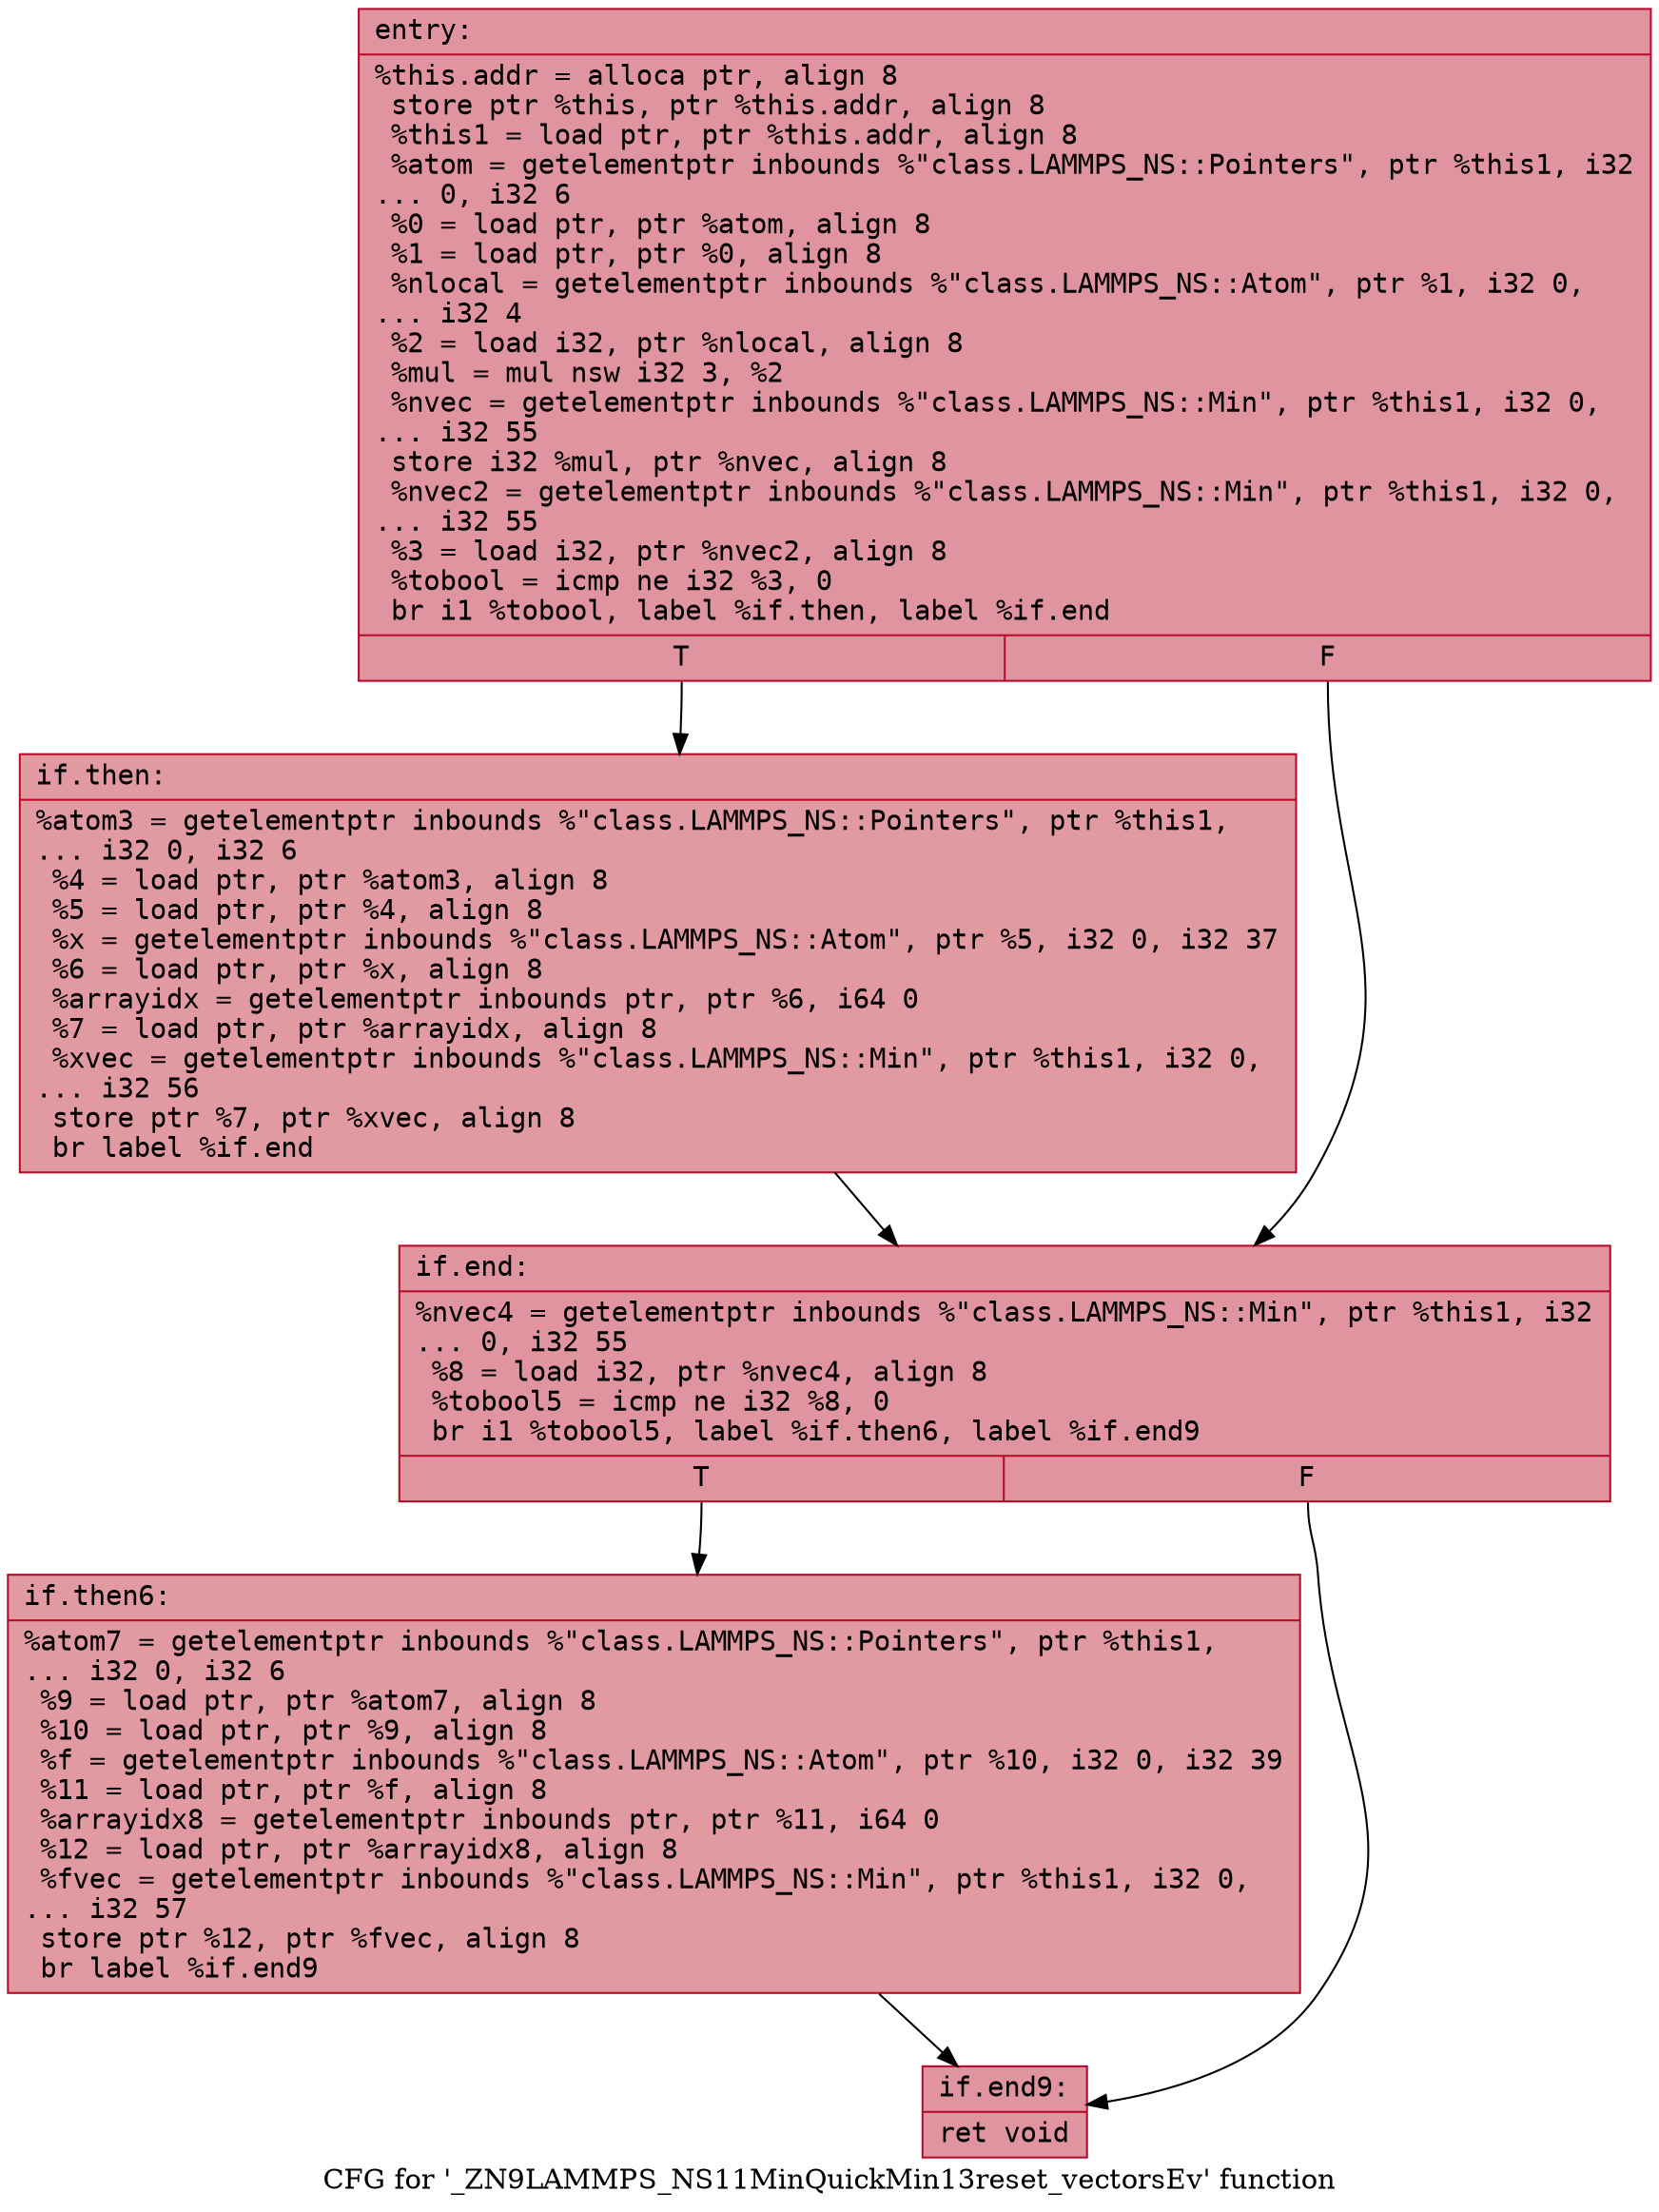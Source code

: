 digraph "CFG for '_ZN9LAMMPS_NS11MinQuickMin13reset_vectorsEv' function" {
	label="CFG for '_ZN9LAMMPS_NS11MinQuickMin13reset_vectorsEv' function";

	Node0x5648aca270d0 [shape=record,color="#b70d28ff", style=filled, fillcolor="#b70d2870" fontname="Courier",label="{entry:\l|  %this.addr = alloca ptr, align 8\l  store ptr %this, ptr %this.addr, align 8\l  %this1 = load ptr, ptr %this.addr, align 8\l  %atom = getelementptr inbounds %\"class.LAMMPS_NS::Pointers\", ptr %this1, i32\l... 0, i32 6\l  %0 = load ptr, ptr %atom, align 8\l  %1 = load ptr, ptr %0, align 8\l  %nlocal = getelementptr inbounds %\"class.LAMMPS_NS::Atom\", ptr %1, i32 0,\l... i32 4\l  %2 = load i32, ptr %nlocal, align 8\l  %mul = mul nsw i32 3, %2\l  %nvec = getelementptr inbounds %\"class.LAMMPS_NS::Min\", ptr %this1, i32 0,\l... i32 55\l  store i32 %mul, ptr %nvec, align 8\l  %nvec2 = getelementptr inbounds %\"class.LAMMPS_NS::Min\", ptr %this1, i32 0,\l... i32 55\l  %3 = load i32, ptr %nvec2, align 8\l  %tobool = icmp ne i32 %3, 0\l  br i1 %tobool, label %if.then, label %if.end\l|{<s0>T|<s1>F}}"];
	Node0x5648aca270d0:s0 -> Node0x5648aca279b0[tooltip="entry -> if.then\nProbability 62.50%" ];
	Node0x5648aca270d0:s1 -> Node0x5648aca27a20[tooltip="entry -> if.end\nProbability 37.50%" ];
	Node0x5648aca279b0 [shape=record,color="#b70d28ff", style=filled, fillcolor="#bb1b2c70" fontname="Courier",label="{if.then:\l|  %atom3 = getelementptr inbounds %\"class.LAMMPS_NS::Pointers\", ptr %this1,\l... i32 0, i32 6\l  %4 = load ptr, ptr %atom3, align 8\l  %5 = load ptr, ptr %4, align 8\l  %x = getelementptr inbounds %\"class.LAMMPS_NS::Atom\", ptr %5, i32 0, i32 37\l  %6 = load ptr, ptr %x, align 8\l  %arrayidx = getelementptr inbounds ptr, ptr %6, i64 0\l  %7 = load ptr, ptr %arrayidx, align 8\l  %xvec = getelementptr inbounds %\"class.LAMMPS_NS::Min\", ptr %this1, i32 0,\l... i32 56\l  store ptr %7, ptr %xvec, align 8\l  br label %if.end\l}"];
	Node0x5648aca279b0 -> Node0x5648aca27a20[tooltip="if.then -> if.end\nProbability 100.00%" ];
	Node0x5648aca27a20 [shape=record,color="#b70d28ff", style=filled, fillcolor="#b70d2870" fontname="Courier",label="{if.end:\l|  %nvec4 = getelementptr inbounds %\"class.LAMMPS_NS::Min\", ptr %this1, i32\l... 0, i32 55\l  %8 = load i32, ptr %nvec4, align 8\l  %tobool5 = icmp ne i32 %8, 0\l  br i1 %tobool5, label %if.then6, label %if.end9\l|{<s0>T|<s1>F}}"];
	Node0x5648aca27a20:s0 -> Node0x5648aca28500[tooltip="if.end -> if.then6\nProbability 62.50%" ];
	Node0x5648aca27a20:s1 -> Node0x5648aca28580[tooltip="if.end -> if.end9\nProbability 37.50%" ];
	Node0x5648aca28500 [shape=record,color="#b70d28ff", style=filled, fillcolor="#bb1b2c70" fontname="Courier",label="{if.then6:\l|  %atom7 = getelementptr inbounds %\"class.LAMMPS_NS::Pointers\", ptr %this1,\l... i32 0, i32 6\l  %9 = load ptr, ptr %atom7, align 8\l  %10 = load ptr, ptr %9, align 8\l  %f = getelementptr inbounds %\"class.LAMMPS_NS::Atom\", ptr %10, i32 0, i32 39\l  %11 = load ptr, ptr %f, align 8\l  %arrayidx8 = getelementptr inbounds ptr, ptr %11, i64 0\l  %12 = load ptr, ptr %arrayidx8, align 8\l  %fvec = getelementptr inbounds %\"class.LAMMPS_NS::Min\", ptr %this1, i32 0,\l... i32 57\l  store ptr %12, ptr %fvec, align 8\l  br label %if.end9\l}"];
	Node0x5648aca28500 -> Node0x5648aca28580[tooltip="if.then6 -> if.end9\nProbability 100.00%" ];
	Node0x5648aca28580 [shape=record,color="#b70d28ff", style=filled, fillcolor="#b70d2870" fontname="Courier",label="{if.end9:\l|  ret void\l}"];
}
